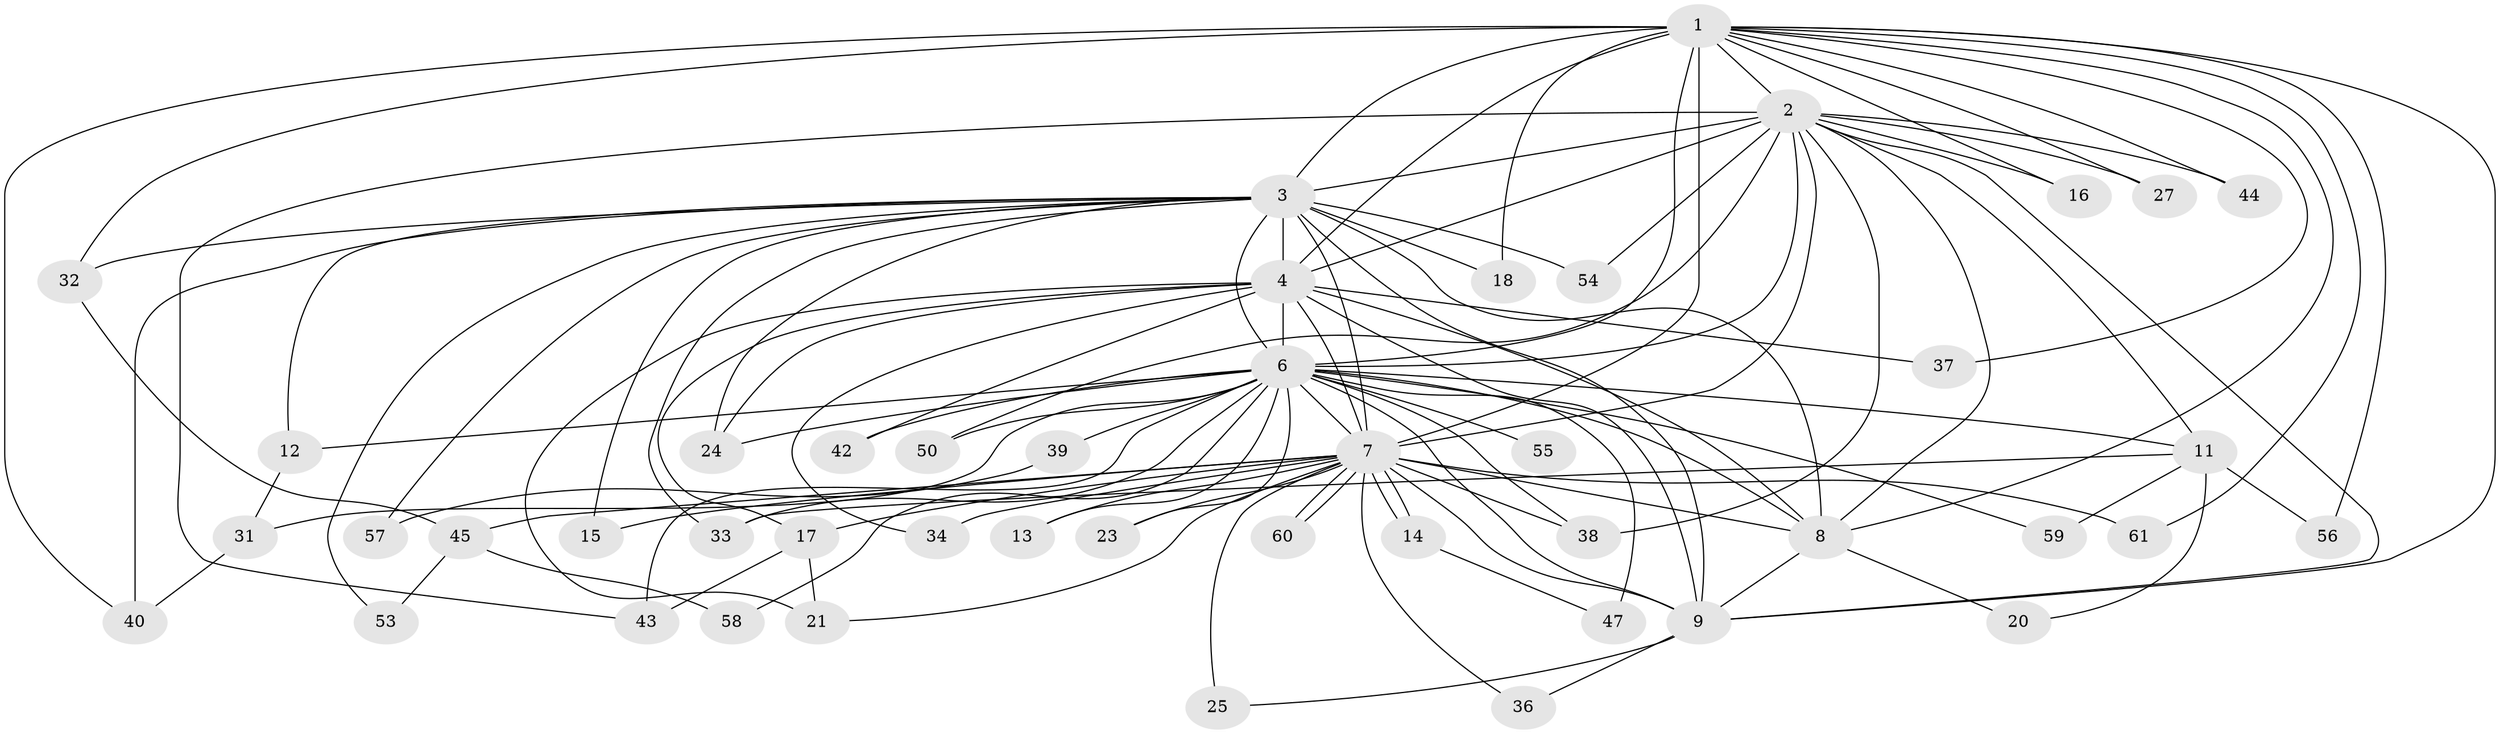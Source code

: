 // original degree distribution, {19: 0.01639344262295082, 18: 0.01639344262295082, 12: 0.03278688524590164, 16: 0.01639344262295082, 17: 0.01639344262295082, 11: 0.01639344262295082, 27: 0.01639344262295082, 10: 0.01639344262295082, 26: 0.01639344262295082, 6: 0.01639344262295082, 3: 0.26229508196721313, 2: 0.5245901639344263, 4: 0.03278688524590164}
// Generated by graph-tools (version 1.1) at 2025/41/03/06/25 10:41:40]
// undirected, 46 vertices, 108 edges
graph export_dot {
graph [start="1"]
  node [color=gray90,style=filled];
  1 [super="+30"];
  2 [super="+19"];
  3 [super="+5"];
  4 [super="+22"];
  6 [super="+10"];
  7 [super="+51"];
  8;
  9 [super="+46"];
  11 [super="+35"];
  12;
  13;
  14;
  15;
  16;
  17;
  18;
  20;
  21 [super="+28"];
  23;
  24 [super="+26"];
  25 [super="+29"];
  27;
  31;
  32;
  33;
  34;
  36;
  37;
  38 [super="+52"];
  39;
  40 [super="+41"];
  42;
  43 [super="+48"];
  44;
  45;
  47 [super="+49"];
  50;
  53;
  54;
  55;
  56;
  57;
  58;
  59;
  60;
  61;
  1 -- 2;
  1 -- 3 [weight=2];
  1 -- 4;
  1 -- 6 [weight=2];
  1 -- 7;
  1 -- 8;
  1 -- 9;
  1 -- 16;
  1 -- 18 [weight=2];
  1 -- 27;
  1 -- 32;
  1 -- 37;
  1 -- 44;
  1 -- 56;
  1 -- 61;
  1 -- 40;
  2 -- 3 [weight=3];
  2 -- 4 [weight=2];
  2 -- 6 [weight=2];
  2 -- 7;
  2 -- 8;
  2 -- 9;
  2 -- 11;
  2 -- 16;
  2 -- 27;
  2 -- 43;
  2 -- 44;
  2 -- 50;
  2 -- 54;
  2 -- 38;
  3 -- 4 [weight=2];
  3 -- 6 [weight=4];
  3 -- 7 [weight=2];
  3 -- 8 [weight=2];
  3 -- 9 [weight=2];
  3 -- 18;
  3 -- 54;
  3 -- 12;
  3 -- 15;
  3 -- 24;
  3 -- 32;
  3 -- 33;
  3 -- 40;
  3 -- 53;
  3 -- 57;
  4 -- 6 [weight=2];
  4 -- 7;
  4 -- 8;
  4 -- 9;
  4 -- 17;
  4 -- 21;
  4 -- 34;
  4 -- 37;
  4 -- 42;
  4 -- 24;
  6 -- 7 [weight=2];
  6 -- 8 [weight=2];
  6 -- 9 [weight=2];
  6 -- 38;
  6 -- 55 [weight=2];
  6 -- 11;
  6 -- 12;
  6 -- 13;
  6 -- 23;
  6 -- 24;
  6 -- 31;
  6 -- 33;
  6 -- 39;
  6 -- 42;
  6 -- 47 [weight=2];
  6 -- 50;
  6 -- 58;
  6 -- 59;
  6 -- 43;
  7 -- 8;
  7 -- 9 [weight=2];
  7 -- 13;
  7 -- 14;
  7 -- 14;
  7 -- 15;
  7 -- 17;
  7 -- 23;
  7 -- 25 [weight=2];
  7 -- 34;
  7 -- 36;
  7 -- 45;
  7 -- 60;
  7 -- 60;
  7 -- 21;
  7 -- 61;
  7 -- 38;
  8 -- 9;
  8 -- 20;
  9 -- 25;
  9 -- 36;
  11 -- 20;
  11 -- 56;
  11 -- 59;
  11 -- 33;
  12 -- 31;
  14 -- 47;
  17 -- 21;
  17 -- 43;
  31 -- 40;
  32 -- 45;
  39 -- 57;
  45 -- 53;
  45 -- 58;
}
